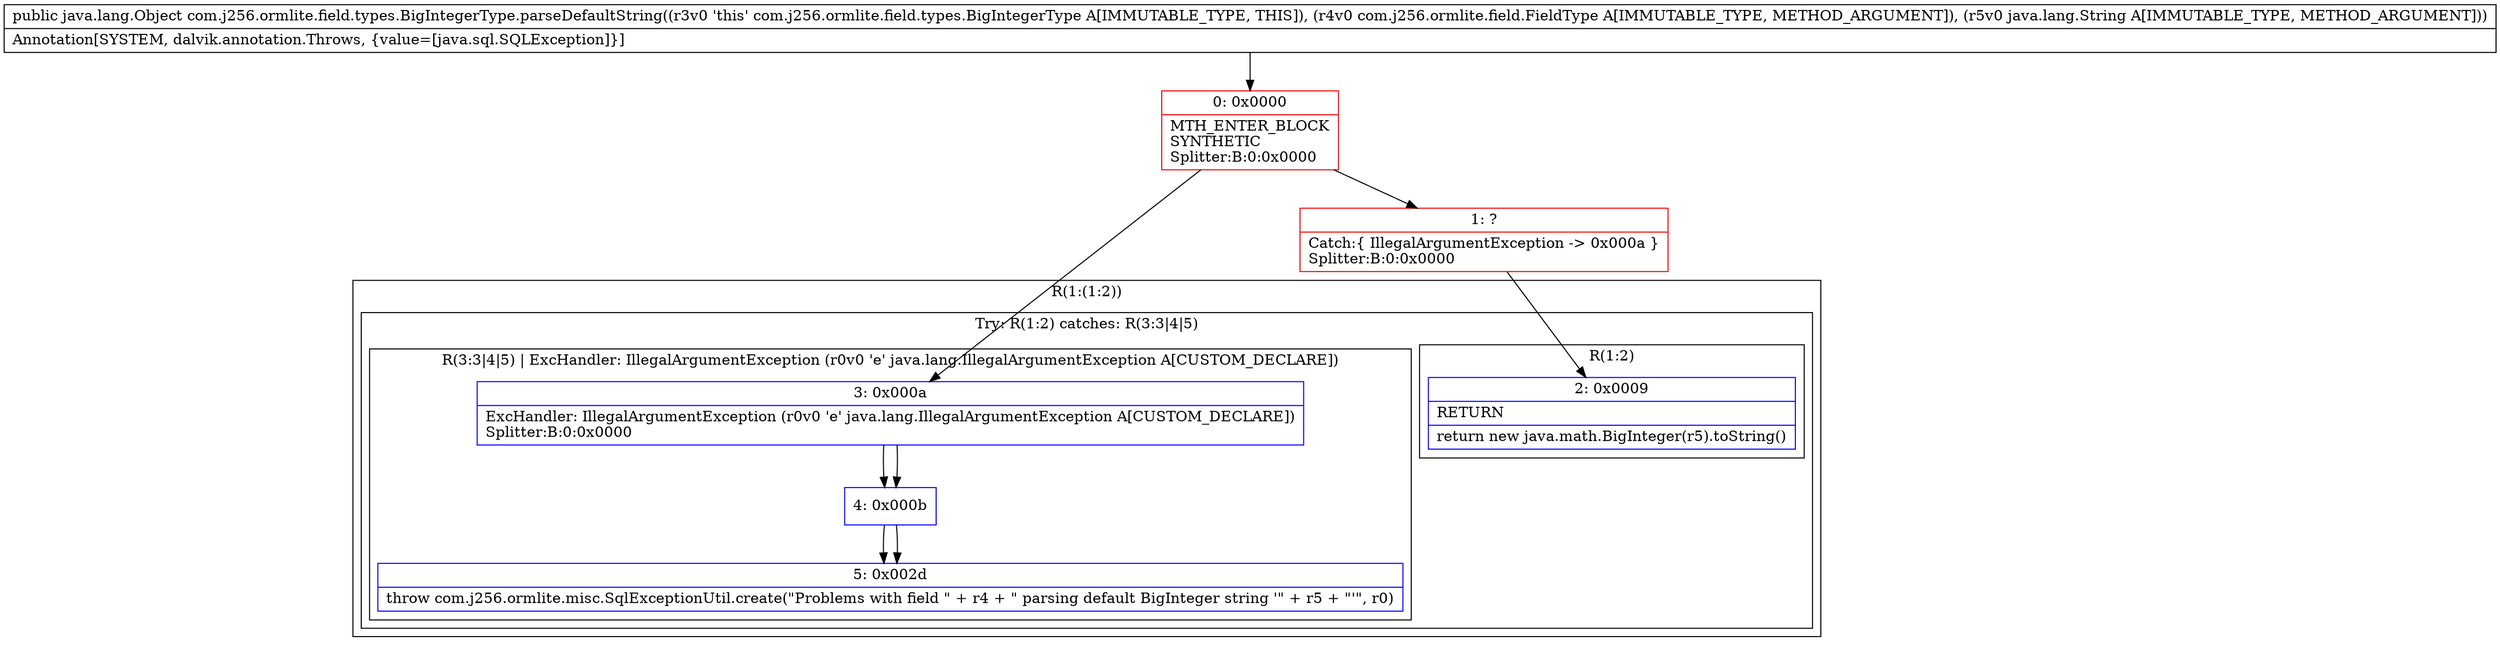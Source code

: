 digraph "CFG forcom.j256.ormlite.field.types.BigIntegerType.parseDefaultString(Lcom\/j256\/ormlite\/field\/FieldType;Ljava\/lang\/String;)Ljava\/lang\/Object;" {
subgraph cluster_Region_793365073 {
label = "R(1:(1:2))";
node [shape=record,color=blue];
subgraph cluster_TryCatchRegion_2105040050 {
label = "Try: R(1:2) catches: R(3:3|4|5)";
node [shape=record,color=blue];
subgraph cluster_Region_1845201095 {
label = "R(1:2)";
node [shape=record,color=blue];
Node_2 [shape=record,label="{2\:\ 0x0009|RETURN\l|return new java.math.BigInteger(r5).toString()\l}"];
}
subgraph cluster_Region_1531236016 {
label = "R(3:3|4|5) | ExcHandler: IllegalArgumentException (r0v0 'e' java.lang.IllegalArgumentException A[CUSTOM_DECLARE])\l";
node [shape=record,color=blue];
Node_3 [shape=record,label="{3\:\ 0x000a|ExcHandler: IllegalArgumentException (r0v0 'e' java.lang.IllegalArgumentException A[CUSTOM_DECLARE])\lSplitter:B:0:0x0000\l}"];
Node_4 [shape=record,label="{4\:\ 0x000b}"];
Node_5 [shape=record,label="{5\:\ 0x002d|throw com.j256.ormlite.misc.SqlExceptionUtil.create(\"Problems with field \" + r4 + \" parsing default BigInteger string '\" + r5 + \"'\", r0)\l}"];
}
}
}
subgraph cluster_Region_1531236016 {
label = "R(3:3|4|5) | ExcHandler: IllegalArgumentException (r0v0 'e' java.lang.IllegalArgumentException A[CUSTOM_DECLARE])\l";
node [shape=record,color=blue];
Node_3 [shape=record,label="{3\:\ 0x000a|ExcHandler: IllegalArgumentException (r0v0 'e' java.lang.IllegalArgumentException A[CUSTOM_DECLARE])\lSplitter:B:0:0x0000\l}"];
Node_4 [shape=record,label="{4\:\ 0x000b}"];
Node_5 [shape=record,label="{5\:\ 0x002d|throw com.j256.ormlite.misc.SqlExceptionUtil.create(\"Problems with field \" + r4 + \" parsing default BigInteger string '\" + r5 + \"'\", r0)\l}"];
}
Node_0 [shape=record,color=red,label="{0\:\ 0x0000|MTH_ENTER_BLOCK\lSYNTHETIC\lSplitter:B:0:0x0000\l}"];
Node_1 [shape=record,color=red,label="{1\:\ ?|Catch:\{ IllegalArgumentException \-\> 0x000a \}\lSplitter:B:0:0x0000\l}"];
MethodNode[shape=record,label="{public java.lang.Object com.j256.ormlite.field.types.BigIntegerType.parseDefaultString((r3v0 'this' com.j256.ormlite.field.types.BigIntegerType A[IMMUTABLE_TYPE, THIS]), (r4v0 com.j256.ormlite.field.FieldType A[IMMUTABLE_TYPE, METHOD_ARGUMENT]), (r5v0 java.lang.String A[IMMUTABLE_TYPE, METHOD_ARGUMENT]))  | Annotation[SYSTEM, dalvik.annotation.Throws, \{value=[java.sql.SQLException]\}]\l}"];
MethodNode -> Node_0;
Node_3 -> Node_4;
Node_4 -> Node_5;
Node_3 -> Node_4;
Node_4 -> Node_5;
Node_0 -> Node_1;
Node_0 -> Node_3;
Node_1 -> Node_2;
}

